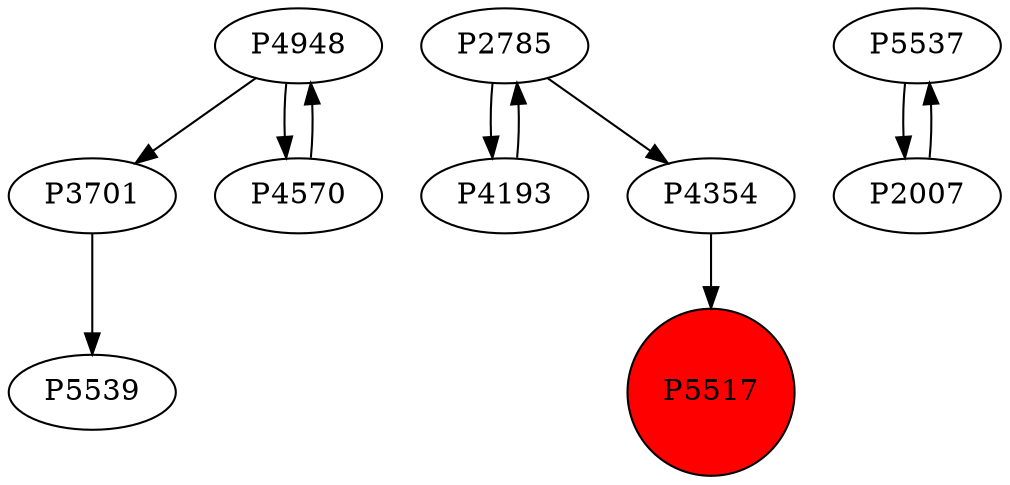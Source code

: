 digraph {
	P3701 -> P5539
	P2785 -> P4193
	P4193 -> P2785
	P4354 -> P5517
	P4948 -> P3701
	P5537 -> P2007
	P4948 -> P4570
	P2785 -> P4354
	P2007 -> P5537
	P4570 -> P4948
	P5517 [shape=circle]
	P5517 [style=filled]
	P5517 [fillcolor=red]
}